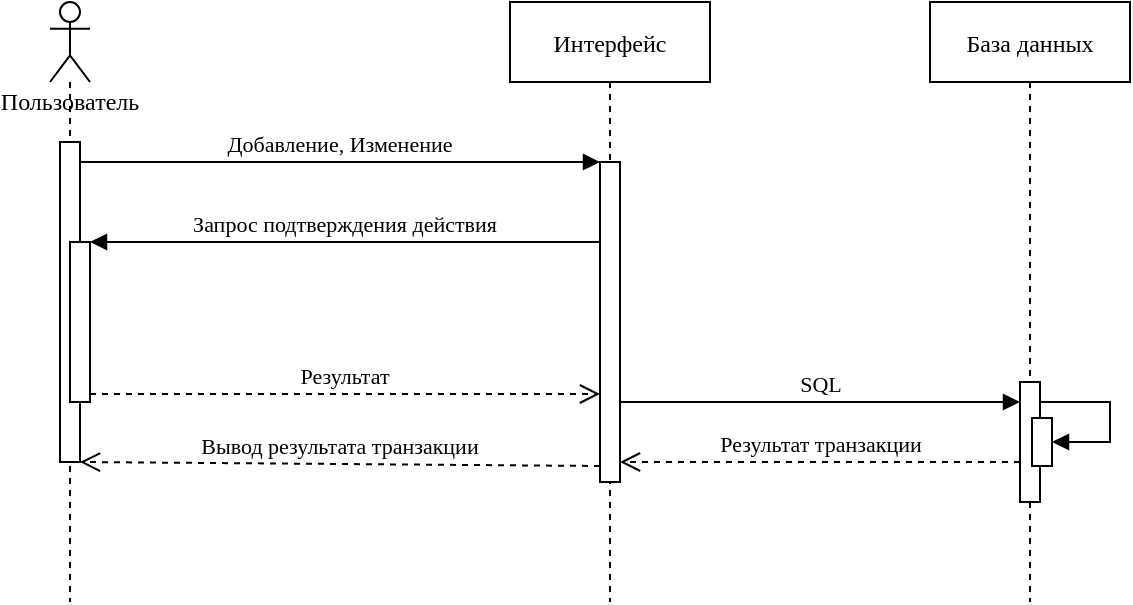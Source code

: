 <mxfile version="17.4.6" type="github" pages="2">
  <diagram id="kgpKYQtTHZ0yAKxKKP6v" name="Page-1">
    <mxGraphModel dx="1296" dy="722" grid="1" gridSize="10" guides="1" tooltips="1" connect="1" arrows="1" fold="1" page="1" pageScale="1" pageWidth="850" pageHeight="1100" math="0" shadow="0">
      <root>
        <mxCell id="0" />
        <mxCell id="1" parent="0" />
        <mxCell id="3nuBFxr9cyL0pnOWT2aG-5" value="Интерфейс" style="shape=umlLifeline;perimeter=lifelinePerimeter;container=1;collapsible=0;recursiveResize=0;rounded=0;shadow=0;strokeWidth=1;fontFamily=Verdana;" parent="1" vertex="1">
          <mxGeometry x="300" y="80" width="100" height="300" as="geometry" />
        </mxCell>
        <mxCell id="3nuBFxr9cyL0pnOWT2aG-6" value="" style="points=[];perimeter=orthogonalPerimeter;rounded=0;shadow=0;strokeWidth=1;fontFamily=Verdana;" parent="3nuBFxr9cyL0pnOWT2aG-5" vertex="1">
          <mxGeometry x="45" y="80" width="10" height="160" as="geometry" />
        </mxCell>
        <mxCell id="3nuBFxr9cyL0pnOWT2aG-7" value="Вывод результата транзакции" style="verticalAlign=bottom;endArrow=open;dashed=1;endSize=8;exitX=0;exitY=0.95;shadow=0;strokeWidth=1;fontFamily=Verdana;" parent="1" source="3nuBFxr9cyL0pnOWT2aG-6" target="3nuBFxr9cyL0pnOWT2aG-2" edge="1">
          <mxGeometry relative="1" as="geometry">
            <mxPoint x="275" y="236" as="targetPoint" />
          </mxGeometry>
        </mxCell>
        <mxCell id="3nuBFxr9cyL0pnOWT2aG-8" value="Добавление, Изменение" style="verticalAlign=bottom;endArrow=block;entryX=0;entryY=0;shadow=0;strokeWidth=1;fontFamily=Verdana;" parent="1" source="3nuBFxr9cyL0pnOWT2aG-2" target="3nuBFxr9cyL0pnOWT2aG-6" edge="1">
          <mxGeometry relative="1" as="geometry">
            <mxPoint x="275" y="160" as="sourcePoint" />
          </mxGeometry>
        </mxCell>
        <mxCell id="3nuBFxr9cyL0pnOWT2aG-9" value="Запрос подтверждения действия" style="verticalAlign=bottom;endArrow=block;entryX=1;entryY=0;shadow=0;strokeWidth=1;fontFamily=Verdana;" parent="1" source="3nuBFxr9cyL0pnOWT2aG-6" target="3nuBFxr9cyL0pnOWT2aG-4" edge="1">
          <mxGeometry relative="1" as="geometry">
            <mxPoint x="240" y="200" as="sourcePoint" />
          </mxGeometry>
        </mxCell>
        <mxCell id="3nuBFxr9cyL0pnOWT2aG-10" value="Результат" style="verticalAlign=bottom;endArrow=open;dashed=1;endSize=8;exitX=1;exitY=0.95;shadow=0;strokeWidth=1;fontFamily=Verdana;" parent="1" source="3nuBFxr9cyL0pnOWT2aG-4" target="3nuBFxr9cyL0pnOWT2aG-6" edge="1">
          <mxGeometry relative="1" as="geometry">
            <mxPoint x="240" y="257" as="targetPoint" />
          </mxGeometry>
        </mxCell>
        <mxCell id="sBuHouOGFYdpr-9hvxeR-1" value="Пользователь" style="shape=umlLifeline;participant=umlActor;perimeter=lifelinePerimeter;whiteSpace=wrap;html=1;container=1;collapsible=0;recursiveResize=0;verticalAlign=top;spacingTop=36;outlineConnect=0;fontFamily=Verdana;" vertex="1" parent="1">
          <mxGeometry x="70" y="80" width="20" height="300" as="geometry" />
        </mxCell>
        <mxCell id="3nuBFxr9cyL0pnOWT2aG-2" value="" style="points=[];perimeter=orthogonalPerimeter;rounded=0;shadow=0;strokeWidth=1;fontFamily=Verdana;" parent="sBuHouOGFYdpr-9hvxeR-1" vertex="1">
          <mxGeometry x="5" y="70" width="10" height="160" as="geometry" />
        </mxCell>
        <mxCell id="3nuBFxr9cyL0pnOWT2aG-4" value="" style="points=[];perimeter=orthogonalPerimeter;rounded=0;shadow=0;strokeWidth=1;fontFamily=Verdana;" parent="sBuHouOGFYdpr-9hvxeR-1" vertex="1">
          <mxGeometry x="10" y="120" width="10" height="80" as="geometry" />
        </mxCell>
        <mxCell id="sBuHouOGFYdpr-9hvxeR-2" value="База данных" style="shape=umlLifeline;perimeter=lifelinePerimeter;container=1;collapsible=0;recursiveResize=0;rounded=0;shadow=0;strokeWidth=1;fontFamily=Verdana;" vertex="1" parent="1">
          <mxGeometry x="510" y="80" width="100" height="300" as="geometry" />
        </mxCell>
        <mxCell id="sBuHouOGFYdpr-9hvxeR-3" value="" style="points=[];perimeter=orthogonalPerimeter;rounded=0;shadow=0;strokeWidth=1;fontFamily=Verdana;" vertex="1" parent="sBuHouOGFYdpr-9hvxeR-2">
          <mxGeometry x="45" y="190" width="10" height="60" as="geometry" />
        </mxCell>
        <mxCell id="sBuHouOGFYdpr-9hvxeR-6" value="" style="html=1;points=[];perimeter=orthogonalPerimeter;fontFamily=Verdana;" vertex="1" parent="sBuHouOGFYdpr-9hvxeR-2">
          <mxGeometry x="51" y="208" width="10" height="24" as="geometry" />
        </mxCell>
        <mxCell id="sBuHouOGFYdpr-9hvxeR-7" value="" style="edgeStyle=orthogonalEdgeStyle;html=1;align=left;spacingLeft=2;endArrow=block;rounded=0;fontFamily=Verdana;" edge="1" target="sBuHouOGFYdpr-9hvxeR-6" parent="sBuHouOGFYdpr-9hvxeR-2" source="sBuHouOGFYdpr-9hvxeR-3">
          <mxGeometry relative="1" as="geometry">
            <mxPoint x="60" y="200" as="sourcePoint" />
            <Array as="points">
              <mxPoint x="90" y="200" />
              <mxPoint x="90" y="220" />
            </Array>
          </mxGeometry>
        </mxCell>
        <mxCell id="sBuHouOGFYdpr-9hvxeR-5" value="SQL" style="html=1;verticalAlign=bottom;endArrow=block;rounded=0;fontFamily=Verdana;" edge="1" parent="1">
          <mxGeometry width="80" relative="1" as="geometry">
            <mxPoint x="355" y="280" as="sourcePoint" />
            <mxPoint x="555" y="280" as="targetPoint" />
          </mxGeometry>
        </mxCell>
        <mxCell id="sBuHouOGFYdpr-9hvxeR-9" value="Результат транзакции" style="html=1;verticalAlign=bottom;endArrow=open;dashed=1;endSize=8;rounded=0;fontFamily=Verdana;" edge="1" parent="1">
          <mxGeometry relative="1" as="geometry">
            <mxPoint x="555" y="310" as="sourcePoint" />
            <mxPoint x="355" y="310" as="targetPoint" />
          </mxGeometry>
        </mxCell>
      </root>
    </mxGraphModel>
  </diagram>
  <diagram id="ynxFTevr0QNDGqFKkNvG" name="Страница 2">
    <mxGraphModel dx="760" dy="423" grid="1" gridSize="10" guides="1" tooltips="1" connect="1" arrows="1" fold="1" page="1" pageScale="1" pageWidth="827" pageHeight="1169" math="0" shadow="0">
      <root>
        <mxCell id="0" />
        <mxCell id="1" parent="0" />
        <mxCell id="OK56HSLlgg3BRRif6dRQ-1" value="Интерфейс" style="shape=umlLifeline;perimeter=lifelinePerimeter;container=1;collapsible=0;recursiveResize=0;rounded=0;shadow=0;strokeWidth=1;fontFamily=Verdana;" vertex="1" parent="1">
          <mxGeometry x="300" y="80" width="100" height="300" as="geometry" />
        </mxCell>
        <mxCell id="OK56HSLlgg3BRRif6dRQ-2" value="" style="points=[];perimeter=orthogonalPerimeter;rounded=0;shadow=0;strokeWidth=1;fontFamily=Verdana;" vertex="1" parent="OK56HSLlgg3BRRif6dRQ-1">
          <mxGeometry x="45" y="80" width="10" height="160" as="geometry" />
        </mxCell>
        <mxCell id="OK56HSLlgg3BRRif6dRQ-3" value="Вывод результата транзакции" style="verticalAlign=bottom;endArrow=open;dashed=1;endSize=8;exitX=0;exitY=0.95;shadow=0;strokeWidth=1;fontFamily=Verdana;" edge="1" parent="1" source="OK56HSLlgg3BRRif6dRQ-2" target="OK56HSLlgg3BRRif6dRQ-8">
          <mxGeometry relative="1" as="geometry">
            <mxPoint x="275" y="236" as="targetPoint" />
          </mxGeometry>
        </mxCell>
        <mxCell id="OK56HSLlgg3BRRif6dRQ-4" value="Удаление" style="verticalAlign=bottom;endArrow=block;entryX=0;entryY=0;shadow=0;strokeWidth=1;fontFamily=Verdana;" edge="1" parent="1" source="OK56HSLlgg3BRRif6dRQ-8" target="OK56HSLlgg3BRRif6dRQ-2">
          <mxGeometry relative="1" as="geometry">
            <mxPoint x="275" y="160" as="sourcePoint" />
          </mxGeometry>
        </mxCell>
        <mxCell id="OK56HSLlgg3BRRif6dRQ-5" value="Запрос пароля" style="verticalAlign=bottom;endArrow=block;entryX=1;entryY=0;shadow=0;strokeWidth=1;fontFamily=Verdana;" edge="1" parent="1" source="OK56HSLlgg3BRRif6dRQ-2" target="OK56HSLlgg3BRRif6dRQ-9">
          <mxGeometry relative="1" as="geometry">
            <mxPoint x="240" y="200" as="sourcePoint" />
          </mxGeometry>
        </mxCell>
        <mxCell id="OK56HSLlgg3BRRif6dRQ-6" value="Пароль" style="verticalAlign=bottom;endArrow=open;dashed=1;endSize=8;exitX=1;exitY=0.95;shadow=0;strokeWidth=1;fontFamily=Verdana;" edge="1" parent="1">
          <mxGeometry relative="1" as="geometry">
            <mxPoint x="345" y="246" as="targetPoint" />
            <mxPoint x="90" y="246" as="sourcePoint" />
          </mxGeometry>
        </mxCell>
        <mxCell id="OK56HSLlgg3BRRif6dRQ-7" value="Пользователь" style="shape=umlLifeline;participant=umlActor;perimeter=lifelinePerimeter;whiteSpace=wrap;html=1;container=1;collapsible=0;recursiveResize=0;verticalAlign=top;spacingTop=36;outlineConnect=0;fontFamily=Verdana;" vertex="1" parent="1">
          <mxGeometry x="70" y="80" width="20" height="300" as="geometry" />
        </mxCell>
        <mxCell id="OK56HSLlgg3BRRif6dRQ-8" value="" style="points=[];perimeter=orthogonalPerimeter;rounded=0;shadow=0;strokeWidth=1;fontFamily=Verdana;" vertex="1" parent="OK56HSLlgg3BRRif6dRQ-7">
          <mxGeometry x="5" y="70" width="10" height="160" as="geometry" />
        </mxCell>
        <mxCell id="OK56HSLlgg3BRRif6dRQ-9" value="" style="points=[];perimeter=orthogonalPerimeter;rounded=0;shadow=0;strokeWidth=1;fontFamily=Verdana;" vertex="1" parent="OK56HSLlgg3BRRif6dRQ-7">
          <mxGeometry x="10" y="120" width="10" height="80" as="geometry" />
        </mxCell>
        <mxCell id="OK56HSLlgg3BRRif6dRQ-10" value="База данных" style="shape=umlLifeline;perimeter=lifelinePerimeter;container=1;collapsible=0;recursiveResize=0;rounded=0;shadow=0;strokeWidth=1;fontFamily=Verdana;" vertex="1" parent="1">
          <mxGeometry x="510" y="80" width="100" height="300" as="geometry" />
        </mxCell>
        <mxCell id="OK56HSLlgg3BRRif6dRQ-11" value="" style="points=[];perimeter=orthogonalPerimeter;rounded=0;shadow=0;strokeWidth=1;fontFamily=Verdana;" vertex="1" parent="OK56HSLlgg3BRRif6dRQ-10">
          <mxGeometry x="45" y="190" width="10" height="60" as="geometry" />
        </mxCell>
        <mxCell id="OK56HSLlgg3BRRif6dRQ-12" value="" style="html=1;points=[];perimeter=orthogonalPerimeter;fontFamily=Verdana;" vertex="1" parent="OK56HSLlgg3BRRif6dRQ-10">
          <mxGeometry x="51" y="208" width="10" height="24" as="geometry" />
        </mxCell>
        <mxCell id="OK56HSLlgg3BRRif6dRQ-13" value="" style="edgeStyle=orthogonalEdgeStyle;html=1;align=left;spacingLeft=2;endArrow=block;rounded=0;fontFamily=Verdana;" edge="1" parent="OK56HSLlgg3BRRif6dRQ-10" source="OK56HSLlgg3BRRif6dRQ-11" target="OK56HSLlgg3BRRif6dRQ-12">
          <mxGeometry relative="1" as="geometry">
            <mxPoint x="60" y="200" as="sourcePoint" />
            <Array as="points">
              <mxPoint x="90" y="200" />
              <mxPoint x="90" y="220" />
            </Array>
          </mxGeometry>
        </mxCell>
        <mxCell id="OK56HSLlgg3BRRif6dRQ-14" value="SQL" style="html=1;verticalAlign=bottom;endArrow=block;rounded=0;fontFamily=Verdana;" edge="1" parent="1">
          <mxGeometry width="80" relative="1" as="geometry">
            <mxPoint x="355" y="280" as="sourcePoint" />
            <mxPoint x="555" y="280" as="targetPoint" />
          </mxGeometry>
        </mxCell>
        <mxCell id="OK56HSLlgg3BRRif6dRQ-15" value="Результат транзакции" style="html=1;verticalAlign=bottom;endArrow=open;dashed=1;endSize=8;rounded=0;fontFamily=Verdana;" edge="1" parent="1">
          <mxGeometry relative="1" as="geometry">
            <mxPoint x="555" y="310" as="sourcePoint" />
            <mxPoint x="355" y="310" as="targetPoint" />
          </mxGeometry>
        </mxCell>
      </root>
    </mxGraphModel>
  </diagram>
</mxfile>

